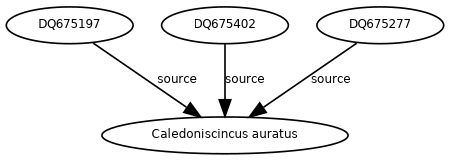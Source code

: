 digraph G {
size="3,3";
node [fontsize=7, fontname="Helvetica"];
edge [fontsize=7, fontname="Helvetica"];
node0 [label="Caledoniscincus auratus", width=0.27433100247,height=0.27433100247];
node1 [label="DQ675197", width=0.27433100247,height=0.27433100247];
node2 [label="DQ675402", width=0.27433100247,height=0.27433100247];
node3 [label="DQ675277", width=0.27433100247,height=0.27433100247];
node1 -> node0 [label="source"];
node2 -> node0 [label="source"];
node3 -> node0 [label="source"];
}

